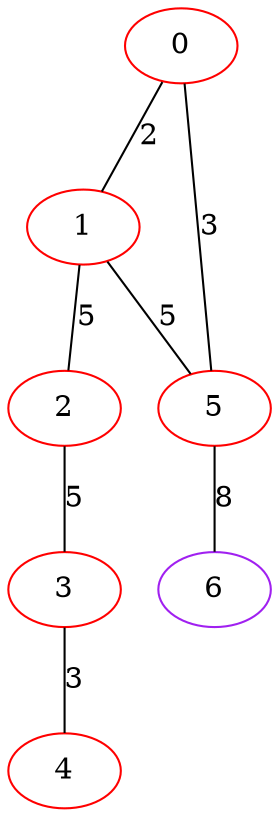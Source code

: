 graph "" {
0 [color=red, weight=1];
1 [color=red, weight=1];
2 [color=red, weight=1];
3 [color=red, weight=1];
4 [color=red, weight=1];
5 [color=red, weight=1];
6 [color=purple, weight=4];
0 -- 1  [key=0, label=2];
0 -- 5  [key=0, label=3];
1 -- 2  [key=0, label=5];
1 -- 5  [key=0, label=5];
2 -- 3  [key=0, label=5];
3 -- 4  [key=0, label=3];
5 -- 6  [key=0, label=8];
}
